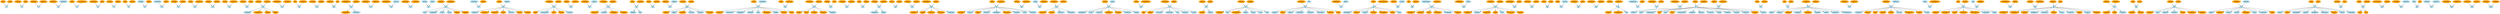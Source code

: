 digraph Families {
	node [color=lightblue2 style=filled]
	overlap=false
	"0a" [label=Berta]
	"0b" [label=Sanse]
	1 [shape=diamond]
	"0a" -> 1
	"0b" -> 1
	"1a" [label=Siburgis]
	"1b" [label=Ingel]
	2 [shape=diamond]
	"1a" -> 2
	"1b" -> 2
	"2a" [label=Reymodis]
	"2b" [label=Egbertus]
	3 [shape=diamond]
	"2a" -> 3
	"2b" -> 3
	"3a" [label=Walburgis]
	"3b" [label=Snellekine]
	4 [shape=diamond]
	"3a" -> 4
	"3b" -> 4
	"4a" [label=Mette]
	"4b" [label=Woutermanne]
	5 [shape=diamond]
	"4a" -> 5
	"4b" -> 5
	"5a" [label=Amalburga]
	"5b" [label=Brun]
	6 [shape=diamond]
	"5a" -> 6
	"5b" -> 6
	"6a" [label=Imsoete]
	"6b" [label=Eligius]
	7 [shape=diamond]
	"6a" -> 7
	"6b" -> 7
	"7a" [label=Tetta]
	"7b" [label=Arnoud]
	8 [shape=diamond]
	"7a" -> 8
	"7b" -> 8
	"8a" [label=Liedelde]
	"8b" [label=Tielen]
	9 [shape=diamond]
	"8a" -> 9
	"8b" -> 9
	"9a" [label=Clementia]
	"9b" [label=Fellen]
	10 [shape=diamond]
	"9a" -> 10
	"9b" -> 10
	"10a" [label=Siburgis]
	"10b" [label=Iacobus]
	11 [shape=diamond]
	"10a" -> 11
	"10b" -> 11
	"11a" [label=Lielde]
	"11b" [label=Ghodscalc]
	12 [shape=diamond]
	"11a" -> 12
	"11b" -> 12
	"12a" [label=Nannen]
	"12b" [label=Sifridus]
	13 [shape=diamond]
	"12a" -> 13
	"12b" -> 13
	"13a" [label=Saswe]
	"13b" [label=Anthonius]
	14 [shape=diamond]
	"13a" -> 14
	"13b" -> 14
	"14a" [label=Heilsota]
	"14b" [label=Grote]
	15 [shape=diamond]
	"14a" -> 15
	"14b" -> 15
	"15a" [label=Jacomin]
	"15b" [label=Conzone]
	16 [shape=diamond]
	"15a" -> 16
	"15b" -> 16
	"16a" [label=Heylewigis]
	"16b" [label=Clemmam]
	17 [shape=diamond]
	"16a" -> 17
	"16b" -> 17
	"17a" [label=Esa]
	"17b" [label=Gheldekin]
	18 [shape=diamond]
	"17a" -> 18
	"17b" -> 18
	"18a" [label=Katerina]
	"18b" [label=Dybben]
	19 [shape=diamond]
	"18a" -> 19
	"18b" -> 19
	"19a" [label=Saxiardis]
	"19b" [label=Jois]
	20 [shape=diamond]
	"19a" -> 20
	"19b" -> 20
	"20a" [label=Emgelberna]
	"20b" [label=Heyman]
	21 [shape=diamond]
	"20a" -> 21
	"20b" -> 21
	"21a" [label=Godeweris]
	"21b" [label=Wigherus]
	22 [shape=diamond]
	"21a" -> 22
	"21b" -> 22
	"22a" [label=Ermegardis]
	"22b" [label=Wolcout]
	23 [shape=diamond]
	"22a" -> 23
	"22b" -> 23
	"23a" [label=Gerburgis]
	"23b" [label=Everocker]
	24 [shape=diamond]
	"23a" -> 24
	"23b" -> 24
	"24a" [label=Thedwi]
	"24b" [label=Valken]
	25 [shape=diamond]
	"24a" -> 25
	"24b" -> 25
	"25a" [label=Aleberna]
	"25b" [label=Hughekine]
	26 [shape=diamond]
	"25a" -> 26
	"25b" -> 26
	"26a" [label=Remsindis]
	"26b" [label=Wouter]
	27 [shape=diamond]
	"26a" -> 27
	"26b" -> 27
	"27a" [label=Saswe]
	"27b" [label=Bobone]
	28 [shape=diamond]
	"27a" -> 28
	"27b" -> 28
	"28a" [label=Breghlent]
	"28b" [label=Heinkin]
	29 [shape=diamond]
	"28a" -> 29
	"28b" -> 29
	"29a" [label=Thedwi]
	"29b" [label=Lubertus]
	30 [shape=diamond]
	"29a" -> 30
	"29b" -> 30
	"30a" [label=Hadewigis]
	"30b" [label=Amilius]
	31 [shape=diamond]
	"30a" -> 31
	"30b" -> 31
	"31a" [label=Marcibilia]
	"31b" [label=Bollarde]
	32 [shape=diamond]
	"31a" -> 32
	"31b" -> 32
	"32a" [label=Clara]
	"32b" [label=Herlewin]
	33 [shape=diamond]
	"32a" -> 33
	"32b" -> 33
	"33a" [label=Gloria]
	"33b" [label=Claward]
	34 [shape=diamond]
	"33a" -> 34
	"33b" -> 34
	"34a" [label=Gheesen]
	"34b" [label=Deghen]
	35 [shape=diamond]
	"34a" -> 35
	"34b" -> 35
	"35a" [label=Rycaldis]
	"35b" [label=Franse]
	36 [shape=diamond]
	"35a" -> 36
	"35b" -> 36
	"36a" [label=Lielde]
	"36b" [label=Radulphus]
	37 [shape=diamond]
	"36a" -> 37
	"36b" -> 37
	"37a" [label=Alene]
	"37b" [label=Oudrauen]
	38 [shape=diamond]
	"37a" -> 38
	"37b" -> 38
	"38a" [label=Brundonis]
	"38b" [label=Herbert]
	39 [shape=diamond]
	"38a" -> 39
	"38b" -> 39
	"39a" [label=Aleydis]
	"39b" [label=Ever]
	40 [shape=diamond]
	"39a" -> 40
	"39b" -> 40
	"40a" [label=Ghodelde]
	"40b" [label=Thitardo]
	41 [shape=diamond]
	"40a" -> 41
	"40b" -> 41
	"41a" [label=Geile]
	"41b" [label=Eligius]
	42 [shape=diamond]
	"41a" -> 42
	"41b" -> 42
	"42a" [label=Helyana]
	"42b" [label=Sibrando]
	43 [shape=diamond]
	"42a" -> 43
	"42b" -> 43
	"43a" [label=Gloria]
	"43b" [label=Costan]
	44 [shape=diamond]
	"43a" -> 44
	"43b" -> 44
	"44a" [label=Ermerut]
	"44b" [label=Sanders]
	45 [shape=diamond]
	"44a" -> 45
	"44b" -> 45
	"45a" [label=Badeloghen]
	"45b" [label=Walwin]
	46 [shape=diamond]
	"45a" -> 46
	"45b" -> 46
	"46a" [label=Marie]
	"46b" [label=Scoutekiin]
	47 [shape=diamond]
	"46a" -> 47
	"46b" -> 47
	"47a" [label=Reynwi]
	"47b" [label=Paradanus]
	48 [shape=diamond]
	"47a" -> 48
	"47b" -> 48
	"48a" [label=Agnes]
	"48b" [label=Tiedeman]
	49 [shape=diamond]
	"48a" -> 49
	"48b" -> 49
	"49a" [label=Brundonis]
	"49b" [label=Sanders]
	50 [shape=diamond]
	"49a" -> 50
	"49b" -> 50
	"50a" [label=Cecilia]
	"50b" [label=Sollen]
	51 [shape=diamond]
	"50a" -> 51
	"50b" -> 51
	"51a" [label=Lelien]
	"51b" [label=Reymbernus]
	52 [shape=diamond]
	"51a" -> 52
	"51b" -> 52
	"52a" [label=Rabburgis]
	"52b" [label=Hughe]
	53 [shape=diamond]
	"52a" -> 53
	"52b" -> 53
	"53a" [label=Nannen]
	"53b" [label=Dieuel]
	54 [shape=diamond]
	"53a" -> 54
	"53b" -> 54
	"54a" [label=Aleberna]
	"54b" [label=Rolekine]
	55 [shape=diamond]
	"54a" -> 55
	"54b" -> 55
	"55a" [label=Brundonis]
	"55b" [label=Bel]
	56 [shape=diamond]
	"55a" -> 56
	"55b" -> 56
	"56a" [label=Badeloghen]
	"56b" [label=Boidin]
	57 [shape=diamond]
	"56a" -> 57
	"56b" -> 57
	"57a" [label=Scilla]
	"57b" [label=Bartholomeus]
	58 [shape=diamond]
	"57a" -> 58
	"57b" -> 58
	"58a" [label=Volcwiif]
	"58b" [label=Coclike]
	59 [shape=diamond]
	"58a" -> 59
	"58b" -> 59
	"59a" [label=Aue]
	"59b" [label=Wolcout]
	60 [shape=diamond]
	"59a" -> 60
	"59b" -> 60
	"60a" [label=Segherarden]
	"60b" [label=Walramus]
	61 [shape=diamond]
	"60a" -> 61
	"60b" -> 61
	"61a" [label=Eingeliadis]
	"61b" [label=Tielen]
	62 [shape=diamond]
	"61a" -> 62
	"61b" -> 62
	"62a" [label=Emmelina]
	"62b" [label=Gheram]
	63 [shape=diamond]
	"62a" -> 63
	"62b" -> 63
	"63a" [label=Badeloghen]
	"63b" [label=Fellen]
	64 [shape=diamond]
	"63a" -> 64
	"63b" -> 64
	"64a" [label=Diewiven]
	"64b" [label=Walwin]
	65 [shape=diamond]
	"64a" -> 65
	"64b" -> 65
	"65a" [label=Marie]
	"65b" [label=Vesse]
	66 [shape=diamond]
	"65a" -> 66
	"65b" -> 66
	"66a" [label=Geile]
	"66b" [label=Reymar]
	67 [shape=diamond]
	"66a" -> 67
	"66b" -> 67
	"67a" [label=Breghlent]
	"67b" [label=Vesse]
	68 [shape=diamond]
	"67a" -> 68
	"67b" -> 68
	"68a" [label=Hilduardis]
	"68b" [label=Dammas]
	69 [shape=diamond]
	"68a" -> 69
	"68b" -> 69
	"69a" [label=Verthwi]
	"69b" [label=Wolfraem]
	70 [shape=diamond]
	"69a" -> 70
	"69b" -> 70
	"70a" [label=Emgelberna]
	"70b" [label=Walic]
	71 [shape=diamond]
	"70a" -> 71
	"70b" -> 71
	"71a" [label=Heylewigis]
	"71b" [label=Sollen]
	72 [shape=diamond]
	"71a" -> 72
	"71b" -> 72
	"72a" [label=Amalburga]
	"72b" [label=Snellard]
	73 [shape=diamond]
	"72a" -> 73
	"72b" -> 73
	"73a" [label=Lelien]
	"73b" [label=Ghodekin]
	74 [shape=diamond]
	"73a" -> 74
	"73b" -> 74
	"74a" [label=Aghete]
	"74b" [label=Bertoldus]
	75 [shape=diamond]
	"74a" -> 75
	"74b" -> 75
	"75a" [label=Sywi]
	"75b" [label=Gisekin]
	76 [shape=diamond]
	"75a" -> 76
	"75b" -> 76
	"76a" [label=Riet]
	"76b" [label=Willai]
	77 [shape=diamond]
	"76a" -> 77
	"76b" -> 77
	"77a" [label=Godeweris]
	"77b" [label=Albertus]
	78 [shape=diamond]
	"77a" -> 78
	"77b" -> 78
	"78a" [label=Clementia]
	"78b" [label=Egbertus]
	79 [shape=diamond]
	"78a" -> 79
	"78b" -> 79
	"79a" [label=Atghardis]
	"79b" [label=Wolfraem]
	80 [shape=diamond]
	"79a" -> 80
	"79b" -> 80
	"80a" [label=Sarre]
	"80b" [label=Breghtgherus]
	81 [shape=diamond]
	"80a" -> 81
	"80b" -> 81
	"81a" [label=Jute]
	"81b" [label=Siccone]
	82 [shape=diamond]
	"81a" -> 82
	"81b" -> 82
	"82a" [label=Yda]
	"82b" [label=Amelgeir]
	83 [shape=diamond]
	"82a" -> 83
	"82b" -> 83
	"83a" [label=Wendelmodis]
	"83b" [label=Philips]
	84 [shape=diamond]
	"83a" -> 84
	"83b" -> 84
	"84a" [label=Imsoete]
	"84b" [label=Erenboede]
	85 [shape=diamond]
	"84a" -> 85
	"84b" -> 85
	"85a" [label=Helyana]
	"85b" [label=Gilis]
	86 [shape=diamond]
	"85a" -> 86
	"85b" -> 86
	"86a" [label=Mabelie]
	"86b" [label=Walramus]
	87 [shape=diamond]
	"86a" -> 87
	"86b" -> 87
	"87a" [label=Geile]
	"87b" [label=Vesse]
	88 [shape=diamond]
	"87a" -> 88
	"87b" -> 88
	"88a" [label=Nannen]
	"88b" [label=Dieuel]
	89 [shape=diamond]
	"88a" -> 89
	"88b" -> 89
	"89a" [label=Hilduardis]
	"89b" [label=Helpriko]
	90 [shape=diamond]
	"89a" -> 90
	"89b" -> 90
	"90a" [label=Imma]
	"90b" [label=Ulrici]
	91 [shape=diamond]
	"90a" -> 91
	"90b" -> 91
	"91a" [label=Jacomin]
	"91b" [label=Cees]
	92 [shape=diamond]
	"91a" -> 92
	"91b" -> 92
	"92a" [label=Imma]
	"92b" [label=Heinone]
	93 [shape=diamond]
	"92a" -> 93
	"92b" -> 93
	"93a" [label=Hersewindis]
	"93b" [label=Gabriel]
	94 [shape=diamond]
	"93a" -> 94
	"93b" -> 94
	"94a" [label=Marcibilia]
	"94b" [label=Mattheus]
	95 [shape=diamond]
	"94a" -> 95
	"94b" -> 95
	"95a" [label=Hille]
	"95b" [label=Soi]
	96 [shape=diamond]
	"95a" -> 96
	"95b" -> 96
	"96a" [label=Beatrice]
	"96b" [label=Folpertus]
	97 [shape=diamond]
	"96a" -> 97
	"96b" -> 97
	"97a" [label=Lutghardis]
	"97b" [label=Thidboldus]
	98 [shape=diamond]
	"97a" -> 98
	"97b" -> 98
	"98a" [label=Gertrudis]
	"98b" [label=Sylawert]
	99 [shape=diamond]
	"98a" -> 99
	"98b" -> 99
	"99a" [label=Ghodelde]
	"99b" [label=Wedeghe]
	100 [shape=diamond]
	"99a" -> 100
	"99b" -> 100
	"16c1" [label=Woltwigis]
	"16c1"
	16 -> "16c1"
	"21c1" [label=Heylewigis]
	"21c1"
	21 -> "21c1"
	"29c1" [label=Geile]
	"29c1"
	29 -> "29c1"
	"32c1" [label=Alretieren]
	"32c1"
	32 -> "32c1"
	"37c1" [label=Hubrecht]
	"37c1"
	37 -> "37c1"
	"39c1" [label=Hughe]
	"39c1"
	39 -> "39c1"
	"47c1" [label=Wasseliin]
	"47c1"
	47 -> "47c1"
	"53c1" [label=Riet]
	"53c1"
	53 -> "53c1"
	"56c1" [label=Sanders]
	"56c1"
	56 -> "56c1"
	"63c1" [label=Ludolphus]
	"63c1"
	63 -> "63c1"
	"86c1" [label=Remboldus]
	"86c1"
	86 -> "86c1"
	"87c1" [label=Ghodelde]
	"87c1"
	87 -> "87c1"
	"88c1" [label=Suaneka]
	"88c1"
	88 -> "88c1"
	"90c1" [label=Aghete]
	"90c1"
	90 -> "90c1"
	"16c2" [label=Ermegardis]
	"16c2"
	16 -> "16c2"
	"26c2" [label=Gilis]
	"26c2"
	26 -> "26c2"
	"29c2" [label=Rembrandus]
	"29c2"
	29 -> "29c2"
	"33c1" [label=Abelkijn]
	"33c1"
	33 -> "33c1"
	"46c1" [label=Emmelina]
	"46c1"
	46 -> "46c1"
	"50c1" [label=Ricmoden]
	"50c1"
	50 -> "50c1"
	"54c1" [label=Iacobus]
	"54c1"
	54 -> "54c1"
	"55c1" [label=Woltwigis]
	"55c1"
	55 -> "55c1"
	"63c2" [label=Heyman]
	"63c2"
	63 -> "63c2"
	"70c1" [label=Eelbout]
	"70c1"
	70 -> "70c1"
	"89c2" [label=Lubertus]
	"89c2"
	89 -> "89c2"
	"93c1" [label=Tetta]
	"93c1"
	93 -> "93c1"
	"76b" [label=Willai color=orange]
	"91b" [label=Cees color=orange]
	"28c3" [label=Reynerus]
	"28c3"
	28 -> "28c3"
	"32c2" [label=Suaneka]
	"32c2"
	32 -> "32c2"
	"36c2" [label=Jacomin]
	"36c2"
	36 -> "36c2"
	"39c3" [label=Willai]
	"39c3"
	39 -> "39c3"
	"43c1" [label=Paradanus]
	"43c1"
	43 -> "43c1"
	"46c2" [label=Hughe]
	"46c2"
	46 -> "46c2"
	"51c3" [label=Eingeliadis]
	"51c3"
	51 -> "51c3"
	"58c2" [label=Brandekijn]
	"58c2"
	58 -> "58c2"
	"63c3" [label=Hadewigis]
	"63c3"
	63 -> "63c3"
	"70c2" [label=Ermegardis]
	"70c2"
	70 -> "70c2"
	"74c2" [label=Wlfarde]
	"74c2"
	74 -> "74c2"
	"82c1" [label=Salomon]
	"82c1"
	82 -> "82c1"
	"91c1" [label=Siabbo]
	"91c1"
	91 -> "91c1"
	"53c1" [label=Riet color=orange]
	"28c4" [label=Euerardus]
	"28c4"
	28 -> "28c4"
	"32c3" [label=Lutghardis]
	"32c3"
	32 -> "32c3"
	"46c3" [label=Pietersen]
	"46c3"
	46 -> "46c3"
	"55c2" [label=Otto]
	"55c2"
	55 -> "55c2"
	"56c3" [label=Lieuin]
	"56c3"
	56 -> "56c3"
	"58c3" [label=Iacobus]
	"58c3"
	58 -> "58c3"
	"63c4" [label=Ghela]
	"63c4"
	63 -> "63c4"
	"70c3" [label=Ase]
	"70c3"
	70 -> "70c3"
	"74c3" [label=Heile]
	"74c3"
	74 -> "74c3"
	"82c2" [label=Remboldus]
	"82c2"
	82 -> "82c2"
	"82c2" [label=Remboldus color=orange]
	"89c4" [label=Flore]
	"89c4"
	89 -> "89c4"
	"93c2" [label=Oda]
	"93c2"
	93 -> "93c2"
	"69a" [label=Verthwi color=orange]
	"29c5" [label=Sarre]
	"29c5"
	29 -> "29c5"
	"33c2" [label=Oda]
	"33c2"
	33 -> "33c2"
	"37c3" [label=Woutersoet]
	"37c3"
	37 -> "37c3"
	"51c5" [label=Vreile]
	"51c5"
	51 -> "51c5"
	"61c3" [label=Ludolphus]
	"61c3"
	61 -> "61c3"
	"82c3" [label=Dieuel]
	"82c3"
	82 -> "82c3"
	"88c4" [label=Ricward]
	"88c4"
	88 -> "88c4"
	"90c2" [label=Diewiven]
	"90c2"
	90 -> "90c2"
	"91c3" [label=Gloria]
	"91c3"
	91 -> "91c3"
	"41b" [label=Eligius color=orange]
	"59a" [label=Aue color=orange]
	"32c4" [label="Heinhocа"]
	"32c4"
	32 -> "32c4"
	"39c4" [label=Conrado]
	"39c4"
	39 -> "39c4"
	"46c4" [label=Tiedeman]
	"46c4"
	46 -> "46c4"
	"47c4" [label=Zuanelt]
	"47c4"
	47 -> "47c4"
	"53c4" [label=Philips]
	"53c4"
	53 -> "53c4"
	"54c3" [label=Nannen]
	"54c3"
	54 -> "54c3"
	"61c4" [label=Saxiardis]
	"61c4"
	61 -> "61c4"
	"61c4" [label=Saxiardis color=orange]
	"74c4" [label=Segherarden]
	"74c4"
	74 -> "74c4"
	"80c4" [label=Everocker]
	"80c4"
	80 -> "80c4"
	"87c5" [label=Jonas]
	"87c5"
	87 -> "87c5"
	"91c4" [label=Brandekijn]
	"91c4"
	91 -> "91c4"
	"31a" [label=Marcibilia color=orange]
	"32a" [label=Clara color=orange]
	"67b" [label=Vesse color=orange]
	"82b" [label=Amelgeir color=orange]
	"39c1" [label=Hughe color=orange]
	"16c4" [label=Justaes]
	"16c4"
	16 -> "16c4"
	"28c5" [label=Rissewint]
	"28c5"
	28 -> "28c5"
	"37c4" [label=Eingeliadis]
	"37c4"
	37 -> "37c4"
	"47c5" [label=Sipper]
	"47c5"
	47 -> "47c5"
	"53c5" [label=Everocker]
	"53c5"
	53 -> "53c5"
	"55c4" [label=Eremboldus]
	"55c4"
	55 -> "55c4"
	"61c5" [label=Gloria]
	"61c5"
	61 -> "61c5"
	"74c5" [label=Vais]
	"74c5"
	74 -> "74c5"
	"80c5" [label=Hetselo]
	"80c5"
	80 -> "80c5"
	"82c4" [label=Bernardus]
	"82c4"
	82 -> "82c4"
	"34a" [label=Gheesen color=orange]
	"53b" [label=Dieuel color=orange]
	"72a" [label=Amalburga color=orange]
	"26c4" [label=Stoethoute]
	"26c4"
	26 -> "26c4"
	"28c6" [label=Marie]
	"28c6"
	28 -> "28c6"
	"46c5" [label=Hadewigis]
	"46c5"
	46 -> "46c5"
	"50c5" [label=Siccone]
	"50c5"
	50 -> "50c5"
	"74c6" [label=Sywi]
	"74c6"
	74 -> "74c6"
	"78c5" [label=Ringot]
	"78c5"
	78 -> "78c5"
	"80c6" [label=Tetta]
	"80c6"
	80 -> "80c6"
	"89c6" [label=Helyana]
	"89c6"
	89 -> "89c6"
	"31b" [label=Bollarde color=orange]
	"51b" [label=Reymbernus color=orange]
	"70b" [label=Walic color=orange]
	"93c2" [label=Oda color=orange]
	"82c3" [label=Dieuel color=orange]
	"74c5" [label=Vais color=orange]
	"16c5" [label=Sipper]
	"16c5"
	16 -> "16c5"
	"21c4" [label=Remsindis]
	"21c4"
	21 -> "21c4"
	"29c7" [label=Nimme]
	"29c7"
	29 -> "29c7"
	"39c5" [label=Itsburgis]
	"39c5"
	39 -> "39c5"
	"47c7" [label=Marcilius]
	"47c7"
	47 -> "47c7"
	"55c6" [label="Elyasа"]
	"55c6"
	55 -> "55c6"
	"56c6" [label=Aleydis]
	"56c6"
	56 -> "56c6"
	"74c7" [label=Ulrici]
	"74c7"
	74 -> "74c7"
	"80c7" [label=Bernero]
	"80c7"
	80 -> "80c7"
	"87c7" [label=Lisebette]
	"87c7"
	87 -> "87c7"
	"90c5" [label=Gisekin]
	"90c5"
	90 -> "90c5"
	"91c6" [label=Samuel]
	"91c6"
	91 -> "91c6"
	"92a" [label=Imma color=orange]
	"61c7" [label=Macharius]
	"61c7"
	61 -> "61c7"
	"63c6" [label=Geile]
	"63c6"
	63 -> "63c6"
	"86c8" [label=Gheynekine]
	"86c8"
	86 -> "86c8"
	"43b" [label=Costan color=orange]
	"68b" [label=Dammas color=orange]
	"55c4" [label=Eremboldus color=orange]
	"80c7" [label=Bernero color=orange]
	"26c6" [label=Gloria]
	"26c6"
	26 -> "26c6"
	"36c3" [label=Hughe]
	"36c3"
	36 -> "36c3"
	"37c5" [label=Ghiselijn]
	"37c5"
	37 -> "37c5"
	"47c9" [label=Liudburgis]
	"47c9"
	47 -> "47c9"
	"53c8" [label=Heylewigis]
	"53c8"
	53 -> "53c8"
	"55c7" [label=Ryccie]
	"55c7"
	55 -> "55c7"
	"56c8" [label=Willibrando]
	"56c8"
	56 -> "56c8"
	"63c7" [label=Erkenradis]
	"63c7"
	63 -> "63c7"
	"78c6" [label=Blomart]
	"78c6"
	78 -> "78c6"
	"82c6" [label=Ghoudekinen]
	"82c6"
	82 -> "82c6"
	"86c9" [label=Natelien]
	"86c9"
	86 -> "86c9"
	"86c9" [label=Natelien color=orange]
	"90c7" [label=Reynwi]
	"90c7"
	90 -> "90c7"
	"87a" [label=Geile color=orange]
	"95b" [label=Soi color=orange]
	"99a" [label=Ghodelde color=orange]
	"90c2" [label=Diewiven color=orange]
	"26c7" [label=Trame]
	"26c7"
	26 -> "26c7"
	"39c7" [label=Reynildis]
	"39c7"
	39 -> "39c7"
	"56c9" [label=Ghodscalc]
	"56c9"
	56 -> "56c9"
	"58c7" [label=Lenildis]
	"58c7"
	58 -> "58c7"
	"74c10" [label=Gherbrandus]
	"74c10"
	74 -> "74c10"
	"80c8" [label=Thedwi]
	"80c8"
	80 -> "80c8"
	"89c8" [label=Menoldis]
	"89c8"
	89 -> "89c8"
	"91c9" [label=Breghlent]
	"91c9"
	91 -> "91c9"
	"0a" [label=Berta color=orange]
	"20b" [label=Heyman color=orange]
	"86a" [label=Mabelie color=orange]
	"97b" [label=Thidboldus color=orange]
	"53c4" [label=Philips color=orange]
	"28c5" [label=Rissewint color=orange]
	"26c8" [label=Aghete]
	"26c8"
	26 -> "26c8"
	"36c4" [label=Aleberna]
	"36c4"
	36 -> "36c4"
	"37c6" [label=Sywi]
	"37c6"
	37 -> "37c6"
	"50c8" [label=Ghodscalc]
	"50c8"
	50 -> "50c8"
	"58c8" [label=Myrthel]
	"58c8"
	58 -> "58c8"
	"74c11" [label=Swegero]
	"74c11"
	74 -> "74c11"
	"78c7" [label=Heyman]
	"78c7"
	78 -> "78c7"
	"86c11" [label=Radulphus]
	"86c11"
	86 -> "86c11"
	"89c9" [label=Riuum]
	"89c9"
	89 -> "89c9"
	"91c10" [label=Bernardus]
	"91c10"
	91 -> "91c10"
	"26c8" [label=Aghete color=orange]
	"43c8" [label=Brame]
	"43c8"
	43 -> "43c8"
	"47c10" [label=Lammekin]
	"47c10"
	47 -> "47c10"
	"47c10" [label=Lammekin color=orange]
	"51c9" [label=Sibrando]
	"51c9"
	51 -> "51c9"
	"56c10" [label=Remboldus]
	"56c10"
	56 -> "56c10"
	"58c9" [label=Ermegardis]
	"58c9"
	58 -> "58c9"
	"63c8" [label=Imsoete]
	"63c8"
	63 -> "63c8"
	"63c8" [label=Imsoete color=orange]
	"80c9" [label=Ricward]
	"80c9"
	80 -> "80c9"
	"82c7" [label=Gherbaren]
	"82c7"
	82 -> "82c7"
	"86c12" [label="Winardusа"]
	"86c12"
	86 -> "86c12"
	"19b" [label=Jois color=orange]
	"37b" [label=Oudrauen color=orange]
	"26c9" [label=Helpriko]
	"26c9"
	26 -> "26c9"
	"47c11" [label=Menoldis]
	"47c11"
	47 -> "47c11"
	"51c10" [label=Walburgis]
	"51c10"
	51 -> "51c10"
	"56c11" [label=Wellinus]
	"56c11"
	56 -> "56c11"
	"58c10" [label=Ghela]
	"58c10"
	58 -> "58c10"
	"74c12" [label=Katerina]
	"74c12"
	74 -> "74c12"
	"86c13" [label=Mourin]
	"86c13"
	86 -> "86c13"
	"91c11" [label=Heinkin]
	"91c11"
	91 -> "91c11"
	"1b" [label=Ingel color=orange]
	"11b" [label=Ghodscalc color=orange]
	"72b" [label=Snellard color=orange]
	"46c1" [label=Emmelina color=orange]
	"74c13" [label=Gertrudis]
	"74c13"
	74 -> "74c13"
	"78c9" [label=Arnulphus]
	"78c9"
	78 -> "78c9"
	"80c10" [label=Emgelberna]
	"80c10"
	80 -> "80c10"
	"82c8" [label=Berta]
	"82c8"
	82 -> "82c8"
	"90c9" [label=Hadewigis]
	"90c9"
	90 -> "90c9"
	"40b" [label=Thitardo color=orange]
	"47b" [label=Paradanus color=orange]
	"71b" [label=Sollen color=orange]
	"98b" [label=Sylawert color=orange]
	"28c4" [label=Euerardus color=orange]
	"39c5" [label=Itsburgis color=orange]
	"36c6" [label=Kerstine]
	"36c6"
	36 -> "36c6"
	"37c9" [label=Brandekijn]
	"37c9"
	37 -> "37c9"
	"47c12" [label=Scilla]
	"47c12"
	47 -> "47c12"
	"51c11" [label=Suaneka]
	"51c11"
	51 -> "51c11"
	"53c10" [label=Aue]
	"53c10"
	53 -> "53c10"
	"55c9" [label=Ivone]
	"55c9"
	55 -> "55c9"
	"58c11" [label=Sylof]
	"58c11"
	58 -> "58c11"
	"74c14" [label=Boidin]
	"74c14"
	74 -> "74c14"
	"78c10" [label=Reinardus]
	"78c10"
	78 -> "78c10"
	"80c11" [label=Samuel]
	"80c11"
	80 -> "80c11"
	"18b" [label=Dybben color=orange]
	"43a" [label=Gloria color=orange]
	"62a" [label=Emmelina color=orange]
	"28c13" [label=Katerina]
	"28c13"
	28 -> "28c13"
	"37c10" [label=Philips]
	"37c10"
	37 -> "37c10"
	"47c13" [label=Menoldis]
	"47c13"
	47 -> "47c13"
	"46a" [label=Marie color=orange]
	"80c12" [label=Martin]
	"80c12"
	80 -> "80c12"
	"86c15" [label=Costan]
	"86c15"
	86 -> "86c15"
	"89c11" [label=Lutghardis]
	"89c11"
	89 -> "89c11"
	"12b" [label=Sifridus color=orange]
	"25b" [label=Hughekine color=orange]
	"84b" [label=Erenboede color=orange]
	"28c14" [label=Cecilia]
	"28c14"
	28 -> "28c14"
	"29c11" [label=Suaneka]
	"29c11"
	29 -> "29c11"
	"36c8" [label=Rolekine]
	"36c8"
	36 -> "36c8"
	"37c11" [label=Wlfarde]
	"37c11"
	37 -> "37c11"
	"56c14" [label=Flore]
	"56c14"
	56 -> "56c14"
	"74c15" [label=Saxiardis]
	"74c15"
	74 -> "74c15"
	"89c12" [label=Breghlent]
	"89c12"
	89 -> "89c12"
	"90c10" [label=Harlo]
	"90c10"
	90 -> "90c10"
	"91c12" [label=Mense]
	"91c12"
	91 -> "91c12"
	"15a" [label=Jacomin color=orange]
	"61a" [label=Eingeliadis color=orange]
	"28c15" [label=Goeskin]
	"28c15"
	28 -> "28c15"
	"36c9" [label=Nannekin]
	"36c9"
	36 -> "36c9"
	"50c10" [label=Erkenradis]
	"50c10"
	50 -> "50c10"
	"53c12" [label=Diewiven]
	"53c12"
	53 -> "53c12"
	"61c10" [label=Lutghardis]
	"61c10"
	61 -> "61c10"
	"74c16" [label=Goeskin]
	"74c16"
	74 -> "74c16"
	"91c13" [label=Heylewigis]
	"91c13"
	91 -> "91c13"
	"38b" [label=Herbert color=orange]
	"94a" [label=Marcibilia color=orange]
	"51c12" [label=Harderico]
	"51c12"
	51 -> "51c12"
	"53c13" [label=Ysewin]
	"53c13"
	53 -> "53c13"
	"55c10" [label=Clais]
	"55c10"
	55 -> "55c10"
	"78c11" [label=Geykonis]
	"78c11"
	78 -> "78c11"
	"90c12" [label=Erkenradis]
	"90c12"
	90 -> "90c12"
	"5b" [label=Brun color=orange]
	"30a" [label=Hadewigis color=orange]
	"88b" [label=Dieuel color=orange]
	"80c11" [label=Samuel color=orange]
	"37c11" [label=Wlfarde color=orange]
	"86c17" [label=Euerocker]
	"86c17"
	86 -> "86c17"
	"15b" [label=Conzone color=orange]
	"16a" [label=Heylewigis color=orange]
	"42a" [label=Helyana color=orange]
	"47a" [label=Reynwi color=orange]
	"62b" [label=Gheram color=orange]
	"32c1" [label=Alretieren color=orange]
	"89c2" [label=Lubertus color=orange]
	"74c18" [label=Thezonus]
	"74c18"
	74 -> "74c18"
	"78c12" [label=Soeten]
	"78c12"
	78 -> "78c12"
	"86c18" [label=Nanne]
	"86c18"
	86 -> "86c18"
	"10a" [label=Siburgis color=orange]
	"16b" [label=Clemmam color=orange]
	"17b" [label=Gheldekin color=orange]
	"25a" [label=Aleberna color=orange]
	"93b" [label=Gabriel color=orange]
	"32c4" [label="Heinhocа" color=orange]
	"78c13" [label=Hilduardis]
	"78c13"
	78 -> "78c13"
	"86c19" [label=Sygerus]
	"86c19"
	86 -> "86c19"
	"90c13" [label=Wybel]
	"90c13"
	90 -> "90c13"
	"45a" [label=Badeloghen color=orange]
	"46b" [label=Scoutekiin color=orange]
	"32c3" [label=Lutghardis color=orange]
	"61c11" [label=Gheesen]
	"61c11"
	61 -> "61c11"
	"86c20" [label=Woltwigis]
	"86c20"
	86 -> "86c20"
	"14b" [label=Grote color=orange]
	"28a" [label=Breghlent color=orange]
	"44a" [label=Ermerut color=orange]
	"60b" [label=Walramus color=orange]
	"66a" [label=Geile color=orange]
	"78b" [label=Egbertus color=orange]
	"88a" [label=Nannen color=orange]
	"36c4" [label=Aleberna color=orange]
	"26c9" [label=Helpriko color=orange]
	"74c19" [label=Heilsota]
	"74c19"
	74 -> "74c19"
	"74c19" [label=Heilsota color=orange]
	"11a" [label=Lielde color=orange]
	"23a" [label=Gerburgis color=orange]
	"74a" [label=Aghete color=orange]
	"92b" [label=Heinone color=orange]
	"80c8" [label=Thedwi color=orange]
	"86c13" [label=Mourin color=orange]
	"37c9" [label=Brandekijn color=orange]
	"0b" [label=Sanse color=orange]
	"4b" [label=Woutermanne color=orange]
	"12a" [label=Nannen color=orange]
	"38a" [label=Brundonis color=orange]
	"40a" [label=Ghodelde color=orange]
	"48b" [label=Tiedeman color=orange]
	"83a" [label=Wendelmodis color=orange]
	"87b" [label=Vesse color=orange]
	"98a" [label=Gertrudis color=orange]
	"61c5" [label=Gloria color=orange]
	"90c9" [label=Hadewigis color=orange]
	"51c14" [label=Aleydis]
	"51c14"
	51 -> "51c14"
	"74c20" [label=Hetselo]
	"74c20"
	74 -> "74c20"
	"29a" [label=Thedwi color=orange]
	"35a" [label=Rycaldis color=orange]
	"57a" [label=Scilla color=orange]
	"63b" [label=Fellen color=orange]
	"86c20" [label=Woltwigis color=orange]
	"2b" [label=Egbertus color=orange]
	"97a" [label=Lutghardis color=orange]
	"28c15" [label=Goeskin color=orange]
	"37c12" [label=Willai]
	"37c12"
	37 -> "37c12"
	"3a" [label=Walburgis color=orange]
	"21b" [label=Wigherus color=orange]
	"32b" [label=Herlewin color=orange]
	"65a" [label=Marie color=orange]
	"29c7" [label=Nimme color=orange]
	"74c7" [label=Ulrici color=orange]
	"7a" [label=Tetta color=orange]
	"10b" [label=Iacobus color=orange]
	"52b" [label=Hughe color=orange]
	"64b" [label=Walwin color=orange]
	"79a" [label=Atghardis color=orange]
	"80b" [label=Breghtgherus color=orange]
	"91a" [label=Jacomin color=orange]
	"70c1" [label=Eelbout color=orange]
	"51c11" [label=Suaneka color=orange]
	"78c10" [label=Reinardus color=orange]
	"6b" [label=Eligius color=orange]
	"13b" [label=Anthonius color=orange]
	"14a" [label=Heilsota color=orange]
	"28b" [label=Heinkin color=orange]
	"42b" [label=Sibrando color=orange]
	"45b" [label=Walwin color=orange]
	"56a" [label=Badeloghen color=orange]
	"74b" [label=Bertoldus color=orange]
	"85b" [label=Gilis color=orange]
	"63c4" [label=Ghela color=orange]
	"82c6" [label=Ghoudekinen color=orange]
	"58c8" [label=Myrthel color=orange]
	"37c12" [label=Willai color=orange]
	"2a" [label=Reymodis color=orange]
	"35b" [label=Franse color=orange]
	"37a" [label=Alene color=orange]
	"51a" [label=Lelien color=orange]
	"65b" [label=Vesse color=orange]
	"69b" [label=Wolfraem color=orange]
	"75b" [label=Gisekin color=orange]
	"39c3" [label=Willai color=orange]
	"91c11" [label=Heinkin color=orange]
	"56c14" [label=Flore color=orange]
	"52a" [label=Rabburgis color=orange]
	"59b" [label=Wolcout color=orange]
	"86b" [label=Walramus color=orange]
	"58c9" [label=Ermegardis color=orange]
	"86c18" [label=Nanne color=orange]
	"49b" [label=Sanders color=orange]
	"89a" [label=Hilduardis color=orange]
	"90a" [label=Imma color=orange]
	"28c14" [label=Cecilia color=orange]
	"61c11" [label=Gheesen color=orange]
	"8b" [label=Tielen color=orange]
	"17a" [label=Esa color=orange]
	"21a" [label=Godeweris color=orange]
	"53a" [label=Nannen color=orange]
	"55c1" [label=Woltwigis color=orange]
	"39c4" [label=Conrado color=orange]
	"28c6" [label=Marie color=orange]
	"63c7" [label=Erkenradis color=orange]
	"80c10" [label=Emgelberna color=orange]
	"18a" [label=Katerina color=orange]
	"22a" [label=Ermegardis color=orange]
	"26b" [label=Wouter color=orange]
	"49a" [label=Brundonis color=orange]
	"73a" [label=Lelien color=orange]
	"81a" [label=Jute color=orange]
	"9b" [label=Fellen color=orange]
	"41a" [label=Geile color=orange]
	"13a" [label=Saswe color=orange]
	"19a" [label=Saxiardis color=orange]
	"54b" [label=Rolekine color=orange]
	"63a" [label=Badeloghen color=orange]
	"68a" [label=Hilduardis color=orange]
	"78a" [label=Clementia color=orange]
	"83b" [label=Philips color=orange]
	"29c1" [label=Geile color=orange]
	"82c1" [label=Salomon color=orange]
	"78c16" [label=Hardenbernus]
	"78c16"
	78 -> "78c16"
	"1a" [label=Siburgis color=orange]
	"5a" [label=Amalburga color=orange]
	"36a" [label=Lielde color=orange]
	"55a" [label=Brundonis color=orange]
	"77b" [label=Albertus color=orange]
	"58c10" [label=Ghela color=orange]
	"89c11" [label=Lutghardis color=orange]
	"89c12" [label=Breghlent color=orange]
	"6a" [label=Imsoete color=orange]
	"54a" [label=Aleberna color=orange]
	"57b" [label=Bartholomeus color=orange]
	"64a" [label=Diewiven color=orange]
	"75a" [label=Sywi color=orange]
	"81b" [label=Siccone color=orange]
	"46c2" [label=Hughe color=orange]
	"4a" [label=Mette color=orange]
	"33a" [label=Gloria color=orange]
	"39a" [label=Aleydis color=orange]
	"93a" [label=Hersewindis color=orange]
	"91c3" [label=Gloria color=orange]
	"56c11" [label=Wellinus color=orange]
	"7b" [label=Arnoud color=orange]
	"33b" [label=Claward color=orange]
	"61c3" [label=Ludolphus color=orange]
	"20a" [label=Emgelberna color=orange]
	"23b" [label=Everocker color=orange]
	"67a" [label=Breghlent color=orange]
	"78c7" [label=Heyman color=orange]
	"29b" [label=Lubertus color=orange]
	"39b" [label=Ever color=orange]
	"44b" [label=Sanders color=orange]
	"58a" [label=Volcwiif color=orange]
	"89c9" [label=Riuum color=orange]
	"50a" [label=Cecilia color=orange]
	"76a" [label=Riet color=orange]
	"63c1" [label=Ludolphus color=orange]
	"86c1" [label=Remboldus color=orange]
	"84a" [label=Imsoete color=orange]
	"85a" [label=Helyana color=orange]
	"99b" [label=Wedeghe color=orange]
	"37c1" [label=Hubrecht color=orange]
	"16c2" [label=Ermegardis color=orange]
	"93c1" [label=Tetta color=orange]
	"63c3" [label=Hadewigis color=orange]
	"86c8" [label=Gheynekine color=orange]
	"51c10" [label=Walburgis color=orange]
	"90b" [label=Ulrici color=orange]
	"88c1" [label=Suaneka color=orange]
	"50c5" [label=Siccone color=orange]
	"47c1" [label=Wasseliin color=orange]
	"87c1" [label=Ghodelde color=orange]
	"54c1" [label=Iacobus color=orange]
	"58c3" [label=Iacobus color=orange]
	"82c4" [label=Bernardus color=orange]
	"80c6" [label=Tetta color=orange]
	"71a" [label=Heylewigis color=orange]
	"77a" [label=Godeweris color=orange]
	"70c2" [label=Ermegardis color=orange]
	"88c4" [label=Ricward color=orange]
	"80c5" [label=Hetselo color=orange]
	"36c9" [label=Nannekin color=orange]
	"36c2" [label=Jacomin color=orange]
	"56c3" [label=Lieuin color=orange]
	"29c5" [label=Sarre color=orange]
	"50c1" [label=Ricmoden color=orange]
	"46c4" [label=Tiedeman color=orange]
	"87c5" [label=Jonas color=orange]
	"90c13" [label=Wybel color=orange]
	"27a" [label=Saswe color=orange]
	"16c4" [label=Justaes color=orange]
	"61c7" [label=Macharius color=orange]
	"73b" [label=Ghodekin color=orange]
	"21c1" [label=Heylewigis color=orange]
	"46c3" [label=Pietersen color=orange]
	"47c5" [label=Sipper color=orange]
	"16c5" [label=Sipper color=orange]
}
